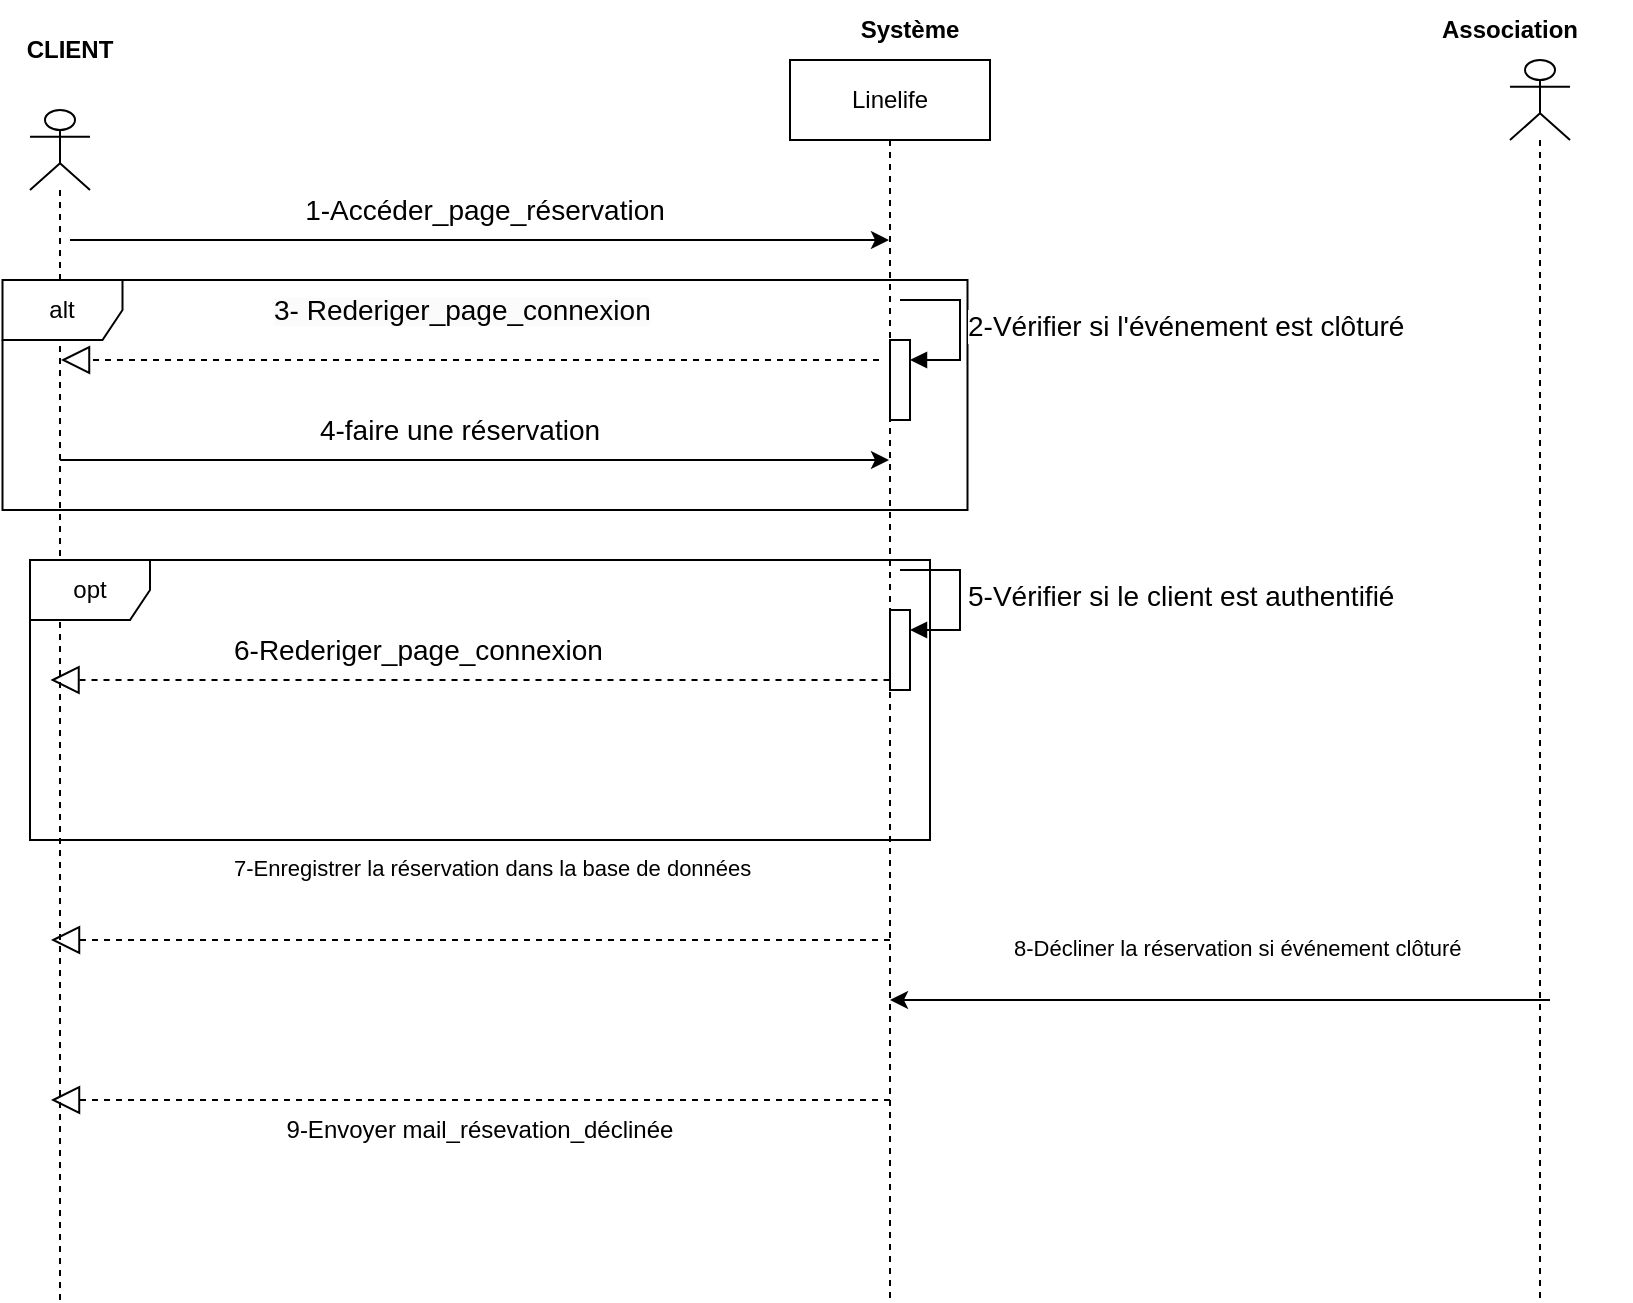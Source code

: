<mxfile version="22.1.4" type="device">
  <diagram id="MS7YwUnPkC11Sn9B1dZc" name="Page-1">
    <mxGraphModel dx="1353" dy="561" grid="1" gridSize="10" guides="1" tooltips="1" connect="1" arrows="1" fold="1" page="1" pageScale="1" pageWidth="827" pageHeight="1169" math="0" shadow="0">
      <root>
        <mxCell id="0" />
        <mxCell id="1" parent="0" />
        <mxCell id="1JUa6F9GDTa_YqWS5XJl-1" value="Linelife" style="shape=umlLifeline;perimeter=lifelinePerimeter;whiteSpace=wrap;html=1;container=1;dropTarget=0;collapsible=0;recursiveResize=0;outlineConnect=0;portConstraint=eastwest;newEdgeStyle={&quot;curved&quot;:0,&quot;rounded&quot;:0};" parent="1" vertex="1">
          <mxGeometry x="520" y="90" width="100" height="620" as="geometry" />
        </mxCell>
        <mxCell id="lPSIOjnodYMiK2jASAIS-10" value="" style="html=1;points=[[0,0,0,0,5],[0,1,0,0,-5],[1,0,0,0,5],[1,1,0,0,-5]];perimeter=orthogonalPerimeter;outlineConnect=0;targetShapes=umlLifeline;portConstraint=eastwest;newEdgeStyle={&quot;curved&quot;:0,&quot;rounded&quot;:0};" vertex="1" parent="1JUa6F9GDTa_YqWS5XJl-1">
          <mxGeometry x="50" y="275" width="10" height="40" as="geometry" />
        </mxCell>
        <mxCell id="lPSIOjnodYMiK2jASAIS-11" value="&lt;font style=&quot;font-size: 14px;&quot;&gt;5-Vérifier si le client est authentifié&lt;/font&gt;" style="html=1;align=left;spacingLeft=2;endArrow=block;rounded=0;edgeStyle=orthogonalEdgeStyle;curved=0;rounded=0;" edge="1" target="lPSIOjnodYMiK2jASAIS-10" parent="1JUa6F9GDTa_YqWS5XJl-1">
          <mxGeometry relative="1" as="geometry">
            <mxPoint x="55" y="255" as="sourcePoint" />
            <Array as="points">
              <mxPoint x="85" y="285" />
            </Array>
          </mxGeometry>
        </mxCell>
        <mxCell id="1JUa6F9GDTa_YqWS5XJl-3" value="" style="shape=umlLifeline;perimeter=lifelinePerimeter;whiteSpace=wrap;html=1;container=1;dropTarget=0;collapsible=0;recursiveResize=0;outlineConnect=0;portConstraint=eastwest;newEdgeStyle={&quot;curved&quot;:0,&quot;rounded&quot;:0};participant=umlActor;" parent="1" vertex="1">
          <mxGeometry x="880" y="90" width="30" height="620" as="geometry" />
        </mxCell>
        <mxCell id="1JUa6F9GDTa_YqWS5XJl-4" value="&lt;b&gt;CLIENT&lt;/b&gt;" style="text;html=1;strokeColor=none;fillColor=none;align=center;verticalAlign=middle;whiteSpace=wrap;rounded=0;" parent="1" vertex="1">
          <mxGeometry x="130" y="70" width="60" height="30" as="geometry" />
        </mxCell>
        <mxCell id="1JUa6F9GDTa_YqWS5XJl-5" value="&lt;b&gt;Système&lt;/b&gt;" style="text;html=1;strokeColor=none;fillColor=none;align=center;verticalAlign=middle;whiteSpace=wrap;rounded=0;" parent="1" vertex="1">
          <mxGeometry x="520" y="60" width="120" height="30" as="geometry" />
        </mxCell>
        <mxCell id="1JUa6F9GDTa_YqWS5XJl-7" value="" style="endArrow=classic;html=1;rounded=0;" parent="1" edge="1">
          <mxGeometry width="50" height="50" relative="1" as="geometry">
            <mxPoint x="160" y="180" as="sourcePoint" />
            <mxPoint x="569.5" y="180" as="targetPoint" />
            <Array as="points">
              <mxPoint x="280" y="180" />
            </Array>
          </mxGeometry>
        </mxCell>
        <mxCell id="1JUa6F9GDTa_YqWS5XJl-8" value="&lt;font style=&quot;font-size: 14px;&quot;&gt;1-Accéder_page_réservation&lt;/font&gt;" style="text;html=1;strokeColor=none;fillColor=none;align=center;verticalAlign=middle;whiteSpace=wrap;rounded=0;" parent="1" vertex="1">
          <mxGeometry x="245" y="150" width="245" height="30" as="geometry" />
        </mxCell>
        <mxCell id="1JUa6F9GDTa_YqWS5XJl-12" value="" style="endArrow=classic;html=1;rounded=0;" parent="1" target="1JUa6F9GDTa_YqWS5XJl-1" edge="1">
          <mxGeometry width="50" height="50" relative="1" as="geometry">
            <mxPoint x="155.06" y="290" as="sourcePoint" />
            <mxPoint x="564.93" y="290" as="targetPoint" />
            <Array as="points">
              <mxPoint x="345.43" y="290" />
              <mxPoint x="425.43" y="290" />
            </Array>
          </mxGeometry>
        </mxCell>
        <mxCell id="1JUa6F9GDTa_YqWS5XJl-14" value="" style="endArrow=block;dashed=1;endFill=0;endSize=12;html=1;rounded=0;" parent="1" edge="1">
          <mxGeometry width="160" relative="1" as="geometry">
            <mxPoint x="564.5" y="240" as="sourcePoint" />
            <mxPoint x="155.5" y="240" as="targetPoint" />
          </mxGeometry>
        </mxCell>
        <mxCell id="1JUa6F9GDTa_YqWS5XJl-16" value="&lt;b&gt;Association&lt;/b&gt;" style="text;html=1;strokeColor=none;fillColor=none;align=center;verticalAlign=middle;whiteSpace=wrap;rounded=0;" parent="1" vertex="1">
          <mxGeometry x="820" y="60" width="120" height="30" as="geometry" />
        </mxCell>
        <mxCell id="1JUa6F9GDTa_YqWS5XJl-18" value="" style="shape=umlLifeline;perimeter=lifelinePerimeter;whiteSpace=wrap;html=1;container=1;dropTarget=0;collapsible=0;recursiveResize=0;outlineConnect=0;portConstraint=eastwest;newEdgeStyle={&quot;curved&quot;:0,&quot;rounded&quot;:0};participant=umlActor;" parent="1" vertex="1">
          <mxGeometry x="140" y="115" width="30" height="595" as="geometry" />
        </mxCell>
        <mxCell id="1JUa6F9GDTa_YqWS5XJl-19" value="&lt;font style=&quot;font-size: 14px;&quot;&gt;4-faire une réservation&lt;/font&gt;" style="text;html=1;strokeColor=none;fillColor=none;align=center;verticalAlign=middle;whiteSpace=wrap;rounded=0;" parent="1" vertex="1">
          <mxGeometry x="245" y="260" width="220" height="30" as="geometry" />
        </mxCell>
        <mxCell id="1JUa6F9GDTa_YqWS5XJl-37" value="" style="endArrow=classic;html=1;rounded=0;" parent="1" edge="1">
          <mxGeometry width="50" height="50" relative="1" as="geometry">
            <mxPoint x="900" y="560" as="sourcePoint" />
            <mxPoint x="570" y="560" as="targetPoint" />
            <Array as="points" />
          </mxGeometry>
        </mxCell>
        <mxCell id="1JUa6F9GDTa_YqWS5XJl-38" value="9-Envoyer mail_résevation_déclinée" style="text;html=1;strokeColor=none;fillColor=none;align=center;verticalAlign=middle;whiteSpace=wrap;rounded=0;" parent="1" vertex="1">
          <mxGeometry x="230" y="610" width="270" height="30" as="geometry" />
        </mxCell>
        <mxCell id="1JUa6F9GDTa_YqWS5XJl-40" value="alt" style="shape=umlFrame;whiteSpace=wrap;html=1;pointerEvents=0;" parent="1" vertex="1">
          <mxGeometry x="126.25" y="200" width="482.5" height="115" as="geometry" />
        </mxCell>
        <mxCell id="1JUa6F9GDTa_YqWS5XJl-43" value="&lt;span style=&quot;color: rgb(0, 0, 0); font-family: Helvetica; font-size: 11px; font-style: normal; font-variant-ligatures: normal; font-variant-caps: normal; font-weight: 400; letter-spacing: normal; orphans: 2; text-align: left; text-indent: 0px; text-transform: none; widows: 2; word-spacing: 0px; -webkit-text-stroke-width: 0px; background-color: rgb(255, 255, 255); text-decoration-thickness: initial; text-decoration-style: initial; text-decoration-color: initial; float: none; display: inline !important;&quot;&gt;8-Décliner la réservation si événement clôturé&lt;/span&gt;" style="text;whiteSpace=wrap;html=1;" parent="1" vertex="1">
          <mxGeometry x="630" y="520" width="240" height="40" as="geometry" />
        </mxCell>
        <mxCell id="1JUa6F9GDTa_YqWS5XJl-57" value="" style="endArrow=block;dashed=1;endFill=0;endSize=12;html=1;rounded=0;" parent="1" edge="1">
          <mxGeometry width="160" relative="1" as="geometry">
            <mxPoint x="569.75" y="400" as="sourcePoint" />
            <mxPoint x="150.25" y="400" as="targetPoint" />
            <Array as="points" />
          </mxGeometry>
        </mxCell>
        <mxCell id="1JUa6F9GDTa_YqWS5XJl-58" value="&lt;span style=&quot;color: rgb(0, 0, 0); font-family: Helvetica; font-style: normal; font-variant-ligatures: normal; font-variant-caps: normal; font-weight: 400; letter-spacing: normal; orphans: 2; text-align: center; text-indent: 0px; text-transform: none; widows: 2; word-spacing: 0px; -webkit-text-stroke-width: 0px; background-color: rgb(251, 251, 251); text-decoration-thickness: initial; text-decoration-style: initial; text-decoration-color: initial; float: none; display: inline !important;&quot;&gt;&lt;font style=&quot;font-size: 14px;&quot;&gt;3- Rederiger_page_connexion&lt;/font&gt;&lt;/span&gt;" style="text;whiteSpace=wrap;html=1;" parent="1" vertex="1">
          <mxGeometry x="260" y="200" width="290" height="40" as="geometry" />
        </mxCell>
        <mxCell id="lPSIOjnodYMiK2jASAIS-7" value="" style="html=1;points=[[0,0,0,0,5],[0,1,0,0,-5],[1,0,0,0,5],[1,1,0,0,-5]];perimeter=orthogonalPerimeter;outlineConnect=0;targetShapes=umlLifeline;portConstraint=eastwest;newEdgeStyle={&quot;curved&quot;:0,&quot;rounded&quot;:0};" vertex="1" parent="1">
          <mxGeometry x="570" y="230" width="10" height="40" as="geometry" />
        </mxCell>
        <mxCell id="lPSIOjnodYMiK2jASAIS-8" value="&lt;font style=&quot;font-size: 14px;&quot;&gt;2-Vérifier si l&#39;événement est clôturé&amp;nbsp;&lt;/font&gt;" style="html=1;align=left;spacingLeft=2;endArrow=block;rounded=0;edgeStyle=orthogonalEdgeStyle;curved=0;rounded=0;" edge="1" target="lPSIOjnodYMiK2jASAIS-7" parent="1">
          <mxGeometry relative="1" as="geometry">
            <mxPoint x="575" y="210" as="sourcePoint" />
            <Array as="points">
              <mxPoint x="605" y="240" />
            </Array>
          </mxGeometry>
        </mxCell>
        <mxCell id="lPSIOjnodYMiK2jASAIS-9" value="&lt;font style=&quot;font-size: 14px;&quot;&gt;6-Rederiger_page_connexion&lt;/font&gt;" style="text;whiteSpace=wrap;html=1;" vertex="1" parent="1">
          <mxGeometry x="240" y="370" width="210" height="40" as="geometry" />
        </mxCell>
        <mxCell id="lPSIOjnodYMiK2jASAIS-15" value="opt" style="shape=umlFrame;whiteSpace=wrap;html=1;pointerEvents=0;" vertex="1" parent="1">
          <mxGeometry x="140" y="340" width="450" height="140" as="geometry" />
        </mxCell>
        <mxCell id="lPSIOjnodYMiK2jASAIS-16" value="" style="endArrow=block;dashed=1;endFill=0;endSize=12;html=1;rounded=0;" edge="1" parent="1">
          <mxGeometry width="160" relative="1" as="geometry">
            <mxPoint x="570" y="530" as="sourcePoint" />
            <mxPoint x="150.5" y="530" as="targetPoint" />
            <Array as="points" />
          </mxGeometry>
        </mxCell>
        <mxCell id="lPSIOjnodYMiK2jASAIS-17" value="&lt;span style=&quot;color: rgb(0, 0, 0); font-family: Helvetica; font-size: 11px; font-style: normal; font-variant-ligatures: normal; font-variant-caps: normal; font-weight: 400; letter-spacing: normal; orphans: 2; text-align: left; text-indent: 0px; text-transform: none; widows: 2; word-spacing: 0px; -webkit-text-stroke-width: 0px; background-color: rgb(255, 255, 255); text-decoration-thickness: initial; text-decoration-style: initial; text-decoration-color: initial; float: none; display: inline !important;&quot;&gt;7-Enregistrer la réservation dans la base de données&lt;/span&gt;" style="text;whiteSpace=wrap;html=1;" vertex="1" parent="1">
          <mxGeometry x="240" y="480" width="280" height="40" as="geometry" />
        </mxCell>
        <mxCell id="lPSIOjnodYMiK2jASAIS-18" value="" style="endArrow=block;dashed=1;endFill=0;endSize=12;html=1;rounded=0;" edge="1" parent="1">
          <mxGeometry width="160" relative="1" as="geometry">
            <mxPoint x="570" y="610" as="sourcePoint" />
            <mxPoint x="150.5" y="610" as="targetPoint" />
            <Array as="points" />
          </mxGeometry>
        </mxCell>
      </root>
    </mxGraphModel>
  </diagram>
</mxfile>
